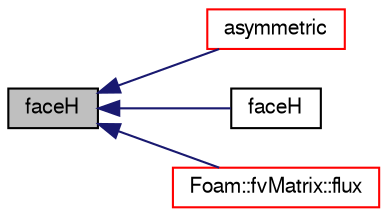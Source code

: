digraph "faceH"
{
  bgcolor="transparent";
  edge [fontname="FreeSans",fontsize="10",labelfontname="FreeSans",labelfontsize="10"];
  node [fontname="FreeSans",fontsize="10",shape=record];
  rankdir="LR";
  Node1432 [label="faceH",height=0.2,width=0.4,color="black", fillcolor="grey75", style="filled", fontcolor="black"];
  Node1432 -> Node1433 [dir="back",color="midnightblue",fontsize="10",style="solid",fontname="FreeSans"];
  Node1433 [label="asymmetric",height=0.2,width=0.4,color="red",URL="$a26882.html#aff45003a4c4226b1f6f4e5e24d382e03"];
  Node1432 -> Node1464 [dir="back",color="midnightblue",fontsize="10",style="solid",fontname="FreeSans"];
  Node1464 [label="faceH",height=0.2,width=0.4,color="black",URL="$a26882.html#ada2118c75a929ab8b277cf9d8dbe1e9e"];
  Node1432 -> Node1465 [dir="back",color="midnightblue",fontsize="10",style="solid",fontname="FreeSans"];
  Node1465 [label="Foam::fvMatrix::flux",height=0.2,width=0.4,color="red",URL="$a22358.html#a08a0042554e1fad1421e103a8edfc3f4",tooltip="Return the face-flux field from the matrix. "];
}
